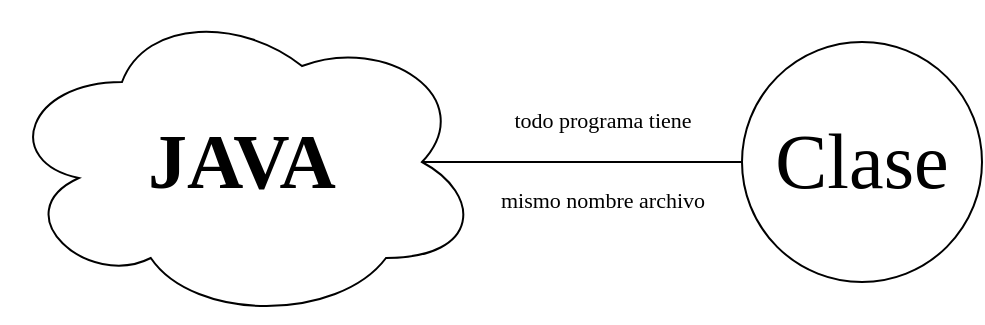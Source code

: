 <mxfile version="20.2.3" type="github">
  <diagram id="QO8ykHUDRNEHZd-LZHSI" name="Página-1">
    <mxGraphModel dx="1422" dy="754" grid="1" gridSize="10" guides="1" tooltips="1" connect="1" arrows="1" fold="1" page="1" pageScale="1" pageWidth="827" pageHeight="1169" math="0" shadow="0">
      <root>
        <mxCell id="0" />
        <mxCell id="1" parent="0" />
        <mxCell id="pxLr27Kve_ZrrmZDswN_-1" value="&lt;font face=&quot;Verdana&quot; style=&quot;font-size: 39px;&quot;&gt;&lt;b&gt;JAVA&lt;/b&gt;&lt;/font&gt;" style="ellipse;shape=cloud;whiteSpace=wrap;html=1;" vertex="1" parent="1">
          <mxGeometry x="260" y="250" width="240" height="160" as="geometry" />
        </mxCell>
        <mxCell id="pxLr27Kve_ZrrmZDswN_-2" value="Clase" style="ellipse;whiteSpace=wrap;html=1;aspect=fixed;fontFamily=Verdana;fontSize=39;fontColor=#000000;" vertex="1" parent="1">
          <mxGeometry x="630" y="270" width="120" height="120" as="geometry" />
        </mxCell>
        <mxCell id="pxLr27Kve_ZrrmZDswN_-3" value="" style="endArrow=none;html=1;rounded=0;fontFamily=Verdana;fontSize=39;fontColor=#000000;entryX=0;entryY=0.5;entryDx=0;entryDy=0;exitX=0.875;exitY=0.5;exitDx=0;exitDy=0;exitPerimeter=0;" edge="1" parent="1" source="pxLr27Kve_ZrrmZDswN_-1" target="pxLr27Kve_ZrrmZDswN_-2">
          <mxGeometry width="50" height="50" relative="1" as="geometry">
            <mxPoint x="520" y="329.5" as="sourcePoint" />
            <mxPoint x="600" y="329.5" as="targetPoint" />
          </mxGeometry>
        </mxCell>
        <mxCell id="pxLr27Kve_ZrrmZDswN_-4" value="&lt;font style=&quot;font-size: 11px;&quot;&gt;todo programa tiene&lt;/font&gt;" style="text;html=1;align=center;verticalAlign=middle;resizable=0;points=[];autosize=1;strokeColor=none;fillColor=none;fontSize=39;fontFamily=Verdana;fontColor=#000000;" vertex="1" parent="1">
          <mxGeometry x="490" y="270" width="140" height="60" as="geometry" />
        </mxCell>
        <mxCell id="pxLr27Kve_ZrrmZDswN_-5" value="&lt;font style=&quot;font-size: 11px;&quot;&gt;mismo nombre archivo&lt;/font&gt;" style="text;html=1;align=center;verticalAlign=middle;resizable=0;points=[];autosize=1;strokeColor=none;fillColor=none;fontSize=39;fontFamily=Verdana;fontColor=#000000;" vertex="1" parent="1">
          <mxGeometry x="485" y="310" width="150" height="60" as="geometry" />
        </mxCell>
      </root>
    </mxGraphModel>
  </diagram>
</mxfile>
